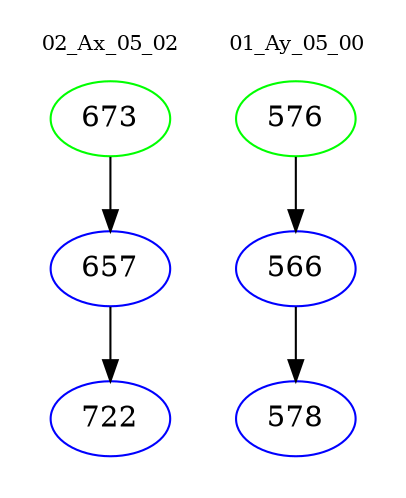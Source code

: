 digraph{
subgraph cluster_0 {
color = white
label = "02_Ax_05_02";
fontsize=10;
T0_673 [label="673", color="green"]
T0_673 -> T0_657 [color="black"]
T0_657 [label="657", color="blue"]
T0_657 -> T0_722 [color="black"]
T0_722 [label="722", color="blue"]
}
subgraph cluster_1 {
color = white
label = "01_Ay_05_00";
fontsize=10;
T1_576 [label="576", color="green"]
T1_576 -> T1_566 [color="black"]
T1_566 [label="566", color="blue"]
T1_566 -> T1_578 [color="black"]
T1_578 [label="578", color="blue"]
}
}
